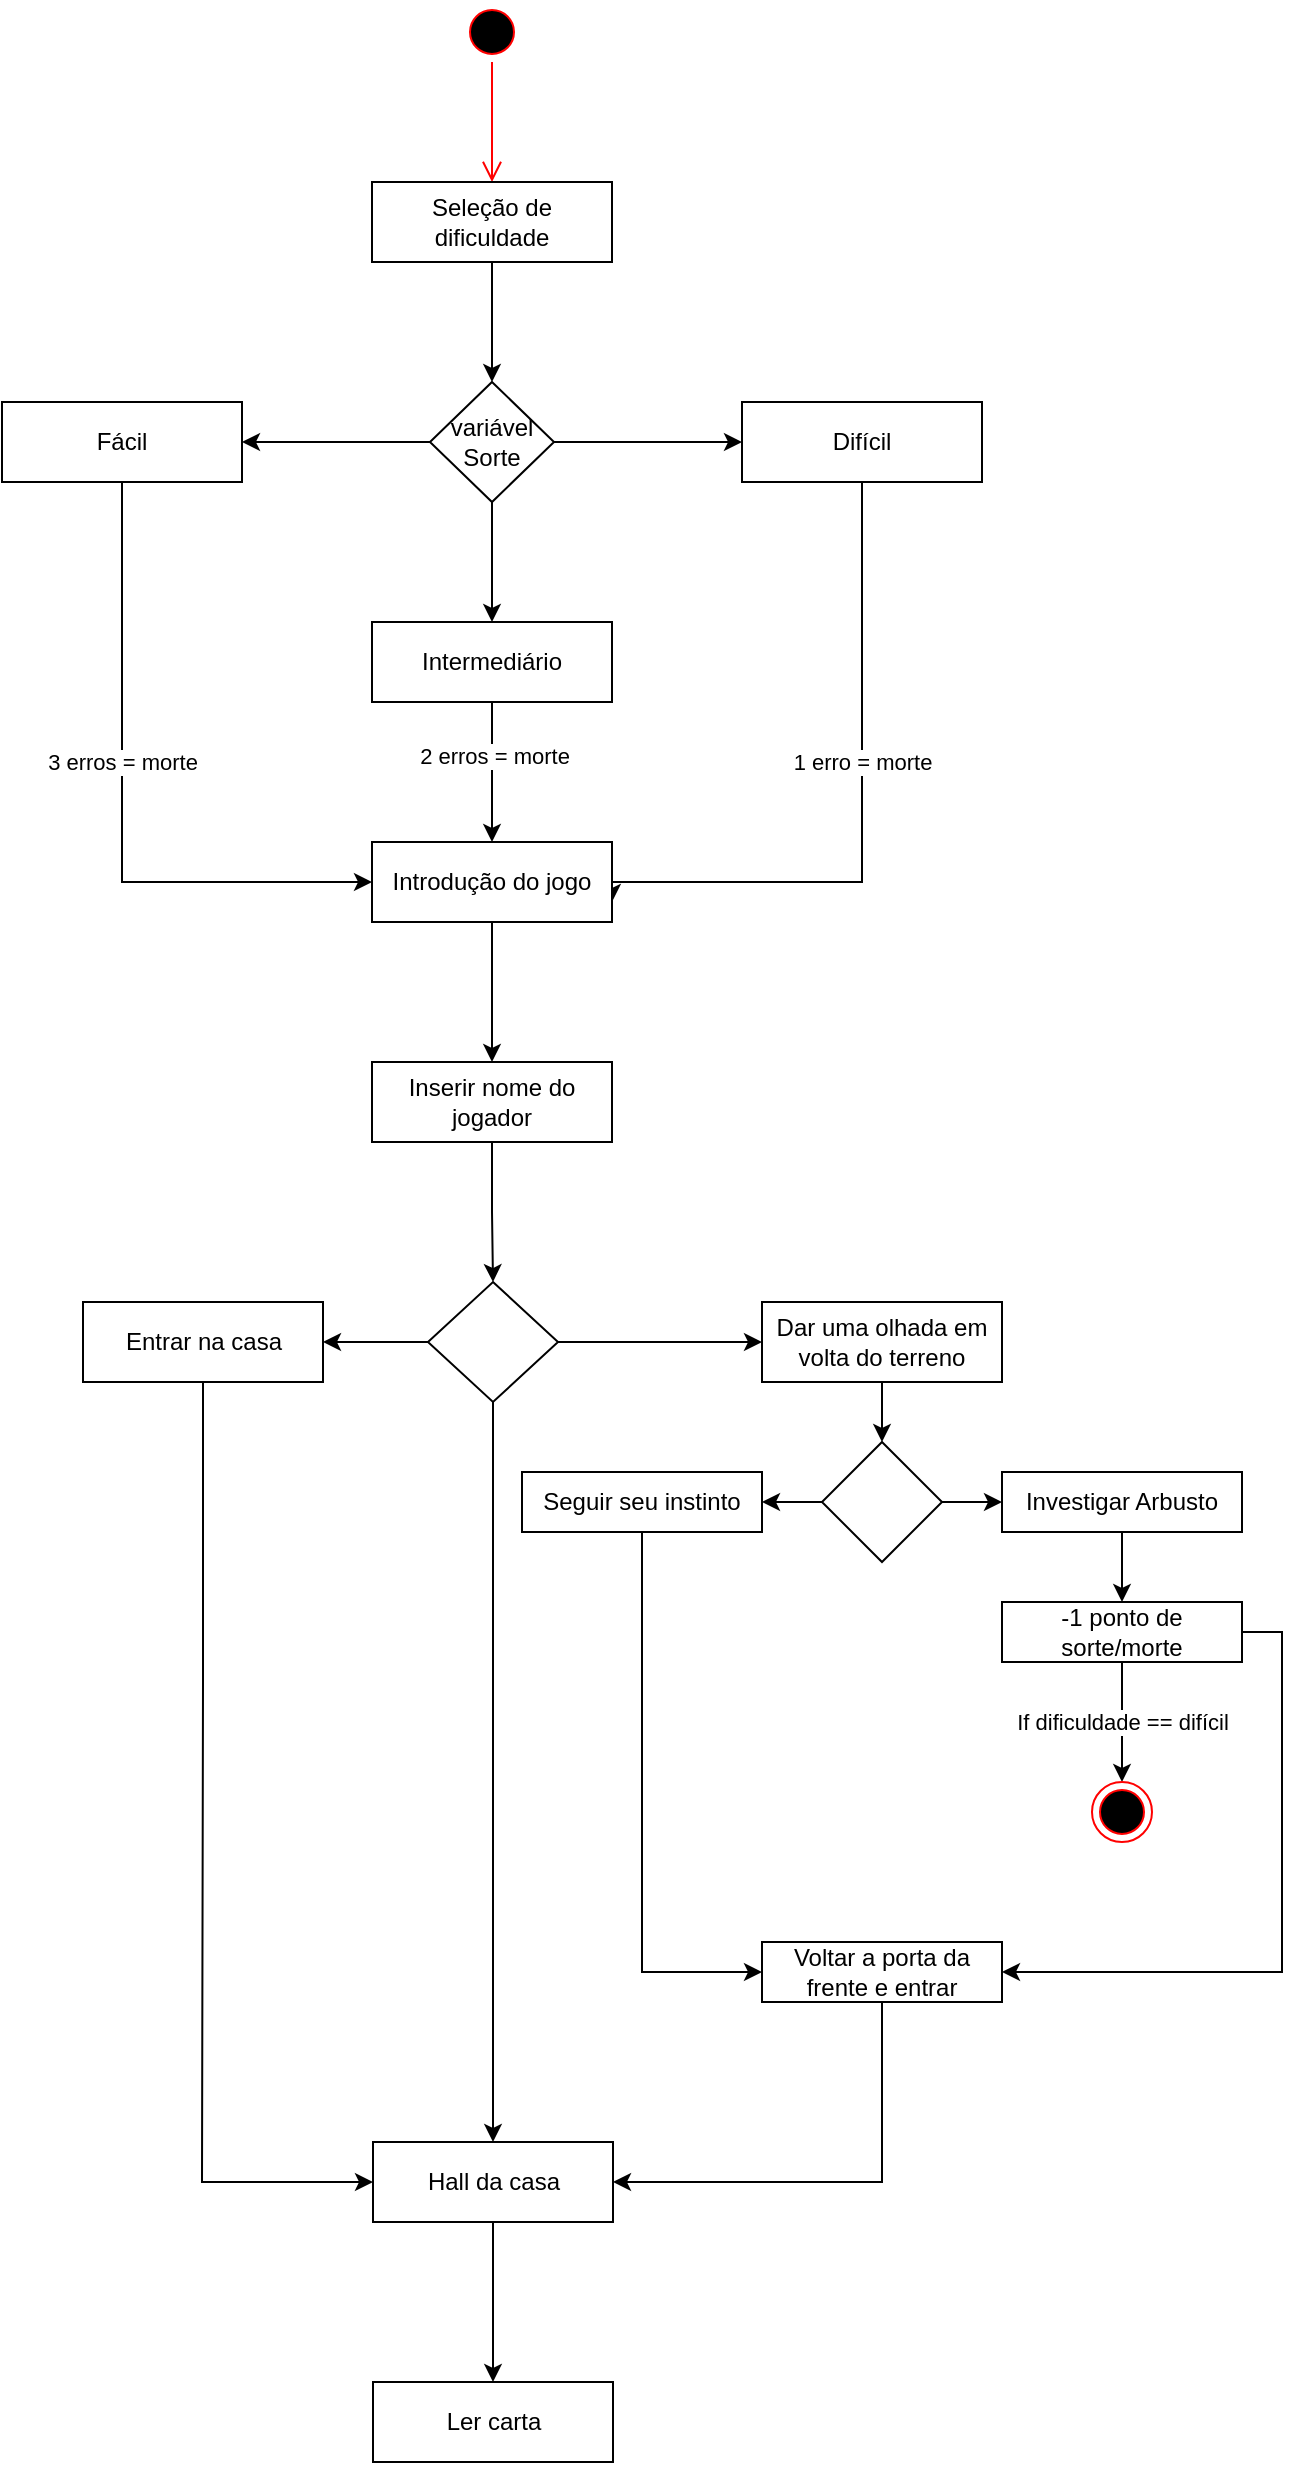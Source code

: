 <mxfile version="17.3.0" type="device"><diagram id="yGApNpUXno8zQaK_JDlH" name="Page-1"><mxGraphModel dx="1422" dy="762" grid="1" gridSize="10" guides="1" tooltips="1" connect="1" arrows="1" fold="1" page="1" pageScale="1" pageWidth="850" pageHeight="1100" math="0" shadow="0"><root><mxCell id="0"/><mxCell id="1" parent="0"/><mxCell id="1O-1c6cfVF_OkosnQJtz-1" value="" style="ellipse;html=1;shape=startState;fillColor=#000000;strokeColor=#ff0000;" vertex="1" parent="1"><mxGeometry x="410" width="30" height="30" as="geometry"/></mxCell><mxCell id="1O-1c6cfVF_OkosnQJtz-2" value="" style="edgeStyle=orthogonalEdgeStyle;html=1;verticalAlign=bottom;endArrow=open;endSize=8;strokeColor=#ff0000;rounded=0;" edge="1" source="1O-1c6cfVF_OkosnQJtz-1" parent="1"><mxGeometry relative="1" as="geometry"><mxPoint x="425" y="90" as="targetPoint"/></mxGeometry></mxCell><mxCell id="1O-1c6cfVF_OkosnQJtz-5" value="" style="edgeStyle=orthogonalEdgeStyle;rounded=0;orthogonalLoop=1;jettySize=auto;html=1;" edge="1" parent="1" source="1O-1c6cfVF_OkosnQJtz-3" target="1O-1c6cfVF_OkosnQJtz-4"><mxGeometry relative="1" as="geometry"/></mxCell><mxCell id="1O-1c6cfVF_OkosnQJtz-3" value="Seleção de dificuldade" style="whiteSpace=wrap;html=1;" vertex="1" parent="1"><mxGeometry x="365" y="90" width="120" height="40" as="geometry"/></mxCell><mxCell id="1O-1c6cfVF_OkosnQJtz-9" value="" style="edgeStyle=orthogonalEdgeStyle;rounded=0;orthogonalLoop=1;jettySize=auto;html=1;" edge="1" parent="1" source="1O-1c6cfVF_OkosnQJtz-4" target="1O-1c6cfVF_OkosnQJtz-8"><mxGeometry relative="1" as="geometry"/></mxCell><mxCell id="1O-1c6cfVF_OkosnQJtz-11" value="" style="edgeStyle=orthogonalEdgeStyle;rounded=0;orthogonalLoop=1;jettySize=auto;html=1;" edge="1" parent="1" source="1O-1c6cfVF_OkosnQJtz-4" target="1O-1c6cfVF_OkosnQJtz-10"><mxGeometry relative="1" as="geometry"/></mxCell><mxCell id="1O-1c6cfVF_OkosnQJtz-19" style="edgeStyle=orthogonalEdgeStyle;rounded=0;orthogonalLoop=1;jettySize=auto;html=1;exitX=1;exitY=0.5;exitDx=0;exitDy=0;entryX=0;entryY=0.5;entryDx=0;entryDy=0;" edge="1" parent="1" source="1O-1c6cfVF_OkosnQJtz-4" target="1O-1c6cfVF_OkosnQJtz-6"><mxGeometry relative="1" as="geometry"/></mxCell><mxCell id="1O-1c6cfVF_OkosnQJtz-4" value="variável Sorte" style="rhombus;whiteSpace=wrap;html=1;" vertex="1" parent="1"><mxGeometry x="394" y="190" width="62" height="60" as="geometry"/></mxCell><mxCell id="1O-1c6cfVF_OkosnQJtz-18" style="edgeStyle=orthogonalEdgeStyle;rounded=0;orthogonalLoop=1;jettySize=auto;html=1;entryX=1;entryY=0.75;entryDx=0;entryDy=0;" edge="1" parent="1" source="1O-1c6cfVF_OkosnQJtz-6" target="1O-1c6cfVF_OkosnQJtz-17"><mxGeometry relative="1" as="geometry"><Array as="points"><mxPoint x="610" y="440"/><mxPoint x="485" y="440"/></Array></mxGeometry></mxCell><mxCell id="1O-1c6cfVF_OkosnQJtz-20" value="1 erro = morte" style="edgeLabel;html=1;align=center;verticalAlign=middle;resizable=0;points=[];" vertex="1" connectable="0" parent="1O-1c6cfVF_OkosnQJtz-18"><mxGeometry x="-0.14" y="-1" relative="1" as="geometry"><mxPoint x="1" y="-4" as="offset"/></mxGeometry></mxCell><mxCell id="1O-1c6cfVF_OkosnQJtz-6" value="Difícil" style="whiteSpace=wrap;html=1;" vertex="1" parent="1"><mxGeometry x="550" y="200" width="120" height="40" as="geometry"/></mxCell><mxCell id="1O-1c6cfVF_OkosnQJtz-13" value="" style="edgeStyle=orthogonalEdgeStyle;rounded=0;orthogonalLoop=1;jettySize=auto;html=1;entryX=0;entryY=0.5;entryDx=0;entryDy=0;" edge="1" parent="1" source="1O-1c6cfVF_OkosnQJtz-8" target="1O-1c6cfVF_OkosnQJtz-17"><mxGeometry relative="1" as="geometry"><mxPoint x="240" y="450" as="targetPoint"/><Array as="points"><mxPoint x="240" y="440"/></Array></mxGeometry></mxCell><mxCell id="1O-1c6cfVF_OkosnQJtz-14" value="3 erros = morte" style="edgeLabel;html=1;align=center;verticalAlign=middle;resizable=0;points=[];" vertex="1" connectable="0" parent="1O-1c6cfVF_OkosnQJtz-13"><mxGeometry x="-0.28" relative="1" as="geometry"><mxPoint y="23" as="offset"/></mxGeometry></mxCell><mxCell id="1O-1c6cfVF_OkosnQJtz-8" value="Fácil" style="whiteSpace=wrap;html=1;" vertex="1" parent="1"><mxGeometry x="180" y="200" width="120" height="40" as="geometry"/></mxCell><mxCell id="1O-1c6cfVF_OkosnQJtz-15" style="edgeStyle=orthogonalEdgeStyle;rounded=0;orthogonalLoop=1;jettySize=auto;html=1;" edge="1" parent="1" source="1O-1c6cfVF_OkosnQJtz-10"><mxGeometry relative="1" as="geometry"><mxPoint x="425" y="420" as="targetPoint"/></mxGeometry></mxCell><mxCell id="1O-1c6cfVF_OkosnQJtz-16" value="2 erros = morte" style="edgeLabel;html=1;align=center;verticalAlign=middle;resizable=0;points=[];" vertex="1" connectable="0" parent="1O-1c6cfVF_OkosnQJtz-15"><mxGeometry x="-0.244" y="1" relative="1" as="geometry"><mxPoint as="offset"/></mxGeometry></mxCell><mxCell id="1O-1c6cfVF_OkosnQJtz-10" value="Intermediário" style="whiteSpace=wrap;html=1;" vertex="1" parent="1"><mxGeometry x="365" y="310" width="120" height="40" as="geometry"/></mxCell><mxCell id="1O-1c6cfVF_OkosnQJtz-22" value="" style="edgeStyle=orthogonalEdgeStyle;rounded=0;orthogonalLoop=1;jettySize=auto;html=1;" edge="1" parent="1" source="1O-1c6cfVF_OkosnQJtz-17" target="1O-1c6cfVF_OkosnQJtz-21"><mxGeometry relative="1" as="geometry"/></mxCell><mxCell id="1O-1c6cfVF_OkosnQJtz-17" value="Introdução do jogo" style="whiteSpace=wrap;html=1;" vertex="1" parent="1"><mxGeometry x="365" y="420" width="120" height="40" as="geometry"/></mxCell><mxCell id="1O-1c6cfVF_OkosnQJtz-32" value="" style="edgeStyle=orthogonalEdgeStyle;rounded=0;orthogonalLoop=1;jettySize=auto;html=1;" edge="1" parent="1" source="1O-1c6cfVF_OkosnQJtz-21" target="1O-1c6cfVF_OkosnQJtz-31"><mxGeometry relative="1" as="geometry"/></mxCell><mxCell id="1O-1c6cfVF_OkosnQJtz-21" value="Inserir nome do jogador" style="whiteSpace=wrap;html=1;" vertex="1" parent="1"><mxGeometry x="365" y="530" width="120" height="40" as="geometry"/></mxCell><mxCell id="1O-1c6cfVF_OkosnQJtz-34" value="" style="edgeStyle=orthogonalEdgeStyle;rounded=0;orthogonalLoop=1;jettySize=auto;html=1;" edge="1" parent="1" source="1O-1c6cfVF_OkosnQJtz-31" target="1O-1c6cfVF_OkosnQJtz-33"><mxGeometry relative="1" as="geometry"/></mxCell><mxCell id="1O-1c6cfVF_OkosnQJtz-36" value="" style="edgeStyle=orthogonalEdgeStyle;rounded=0;orthogonalLoop=1;jettySize=auto;html=1;" edge="1" parent="1" source="1O-1c6cfVF_OkosnQJtz-31" target="1O-1c6cfVF_OkosnQJtz-35"><mxGeometry relative="1" as="geometry"/></mxCell><mxCell id="1O-1c6cfVF_OkosnQJtz-41" value="" style="edgeStyle=orthogonalEdgeStyle;rounded=0;orthogonalLoop=1;jettySize=auto;html=1;" edge="1" parent="1" source="1O-1c6cfVF_OkosnQJtz-31" target="1O-1c6cfVF_OkosnQJtz-40"><mxGeometry relative="1" as="geometry"/></mxCell><mxCell id="1O-1c6cfVF_OkosnQJtz-31" value="" style="rhombus;whiteSpace=wrap;html=1;" vertex="1" parent="1"><mxGeometry x="393" y="640" width="65" height="60" as="geometry"/></mxCell><mxCell id="1O-1c6cfVF_OkosnQJtz-45" value="" style="edgeStyle=orthogonalEdgeStyle;rounded=0;orthogonalLoop=1;jettySize=auto;html=1;" edge="1" parent="1" source="1O-1c6cfVF_OkosnQJtz-33" target="1O-1c6cfVF_OkosnQJtz-44"><mxGeometry relative="1" as="geometry"/></mxCell><mxCell id="1O-1c6cfVF_OkosnQJtz-33" value="Dar uma olhada em volta do terreno" style="whiteSpace=wrap;html=1;" vertex="1" parent="1"><mxGeometry x="560" y="650" width="120" height="40" as="geometry"/></mxCell><mxCell id="1O-1c6cfVF_OkosnQJtz-37" style="edgeStyle=orthogonalEdgeStyle;rounded=0;orthogonalLoop=1;jettySize=auto;html=1;entryX=0;entryY=0.5;entryDx=0;entryDy=0;" edge="1" parent="1" source="1O-1c6cfVF_OkosnQJtz-35" target="1O-1c6cfVF_OkosnQJtz-40"><mxGeometry relative="1" as="geometry"><mxPoint x="360" y="1090" as="targetPoint"/><Array as="points"><mxPoint x="281" y="840"/><mxPoint x="280" y="1090"/></Array></mxGeometry></mxCell><mxCell id="1O-1c6cfVF_OkosnQJtz-35" value="Entrar na casa" style="whiteSpace=wrap;html=1;" vertex="1" parent="1"><mxGeometry x="220.5" y="650" width="120" height="40" as="geometry"/></mxCell><mxCell id="1O-1c6cfVF_OkosnQJtz-64" value="" style="edgeStyle=orthogonalEdgeStyle;rounded=0;orthogonalLoop=1;jettySize=auto;html=1;" edge="1" parent="1" source="1O-1c6cfVF_OkosnQJtz-40" target="1O-1c6cfVF_OkosnQJtz-63"><mxGeometry relative="1" as="geometry"/></mxCell><mxCell id="1O-1c6cfVF_OkosnQJtz-40" value="Hall da casa" style="whiteSpace=wrap;html=1;" vertex="1" parent="1"><mxGeometry x="365.5" y="1070" width="120" height="40" as="geometry"/></mxCell><mxCell id="1O-1c6cfVF_OkosnQJtz-47" value="" style="edgeStyle=orthogonalEdgeStyle;rounded=0;orthogonalLoop=1;jettySize=auto;html=1;" edge="1" parent="1" source="1O-1c6cfVF_OkosnQJtz-44" target="1O-1c6cfVF_OkosnQJtz-46"><mxGeometry relative="1" as="geometry"/></mxCell><mxCell id="1O-1c6cfVF_OkosnQJtz-52" value="" style="edgeStyle=orthogonalEdgeStyle;rounded=0;orthogonalLoop=1;jettySize=auto;html=1;" edge="1" parent="1" source="1O-1c6cfVF_OkosnQJtz-44" target="1O-1c6cfVF_OkosnQJtz-51"><mxGeometry relative="1" as="geometry"/></mxCell><mxCell id="1O-1c6cfVF_OkosnQJtz-44" value="" style="rhombus;whiteSpace=wrap;html=1;" vertex="1" parent="1"><mxGeometry x="590" y="720" width="60" height="60" as="geometry"/></mxCell><mxCell id="1O-1c6cfVF_OkosnQJtz-49" value="" style="edgeStyle=orthogonalEdgeStyle;rounded=0;orthogonalLoop=1;jettySize=auto;html=1;" edge="1" parent="1" source="1O-1c6cfVF_OkosnQJtz-46" target="1O-1c6cfVF_OkosnQJtz-48"><mxGeometry relative="1" as="geometry"/></mxCell><mxCell id="1O-1c6cfVF_OkosnQJtz-46" value="Investigar Arbusto" style="whiteSpace=wrap;html=1;" vertex="1" parent="1"><mxGeometry x="680" y="735" width="120" height="30" as="geometry"/></mxCell><mxCell id="1O-1c6cfVF_OkosnQJtz-56" value="If dificuldade == difícil" style="edgeStyle=orthogonalEdgeStyle;rounded=0;orthogonalLoop=1;jettySize=auto;html=1;" edge="1" parent="1" source="1O-1c6cfVF_OkosnQJtz-48" target="1O-1c6cfVF_OkosnQJtz-53"><mxGeometry relative="1" as="geometry"><Array as="points"><mxPoint x="740" y="850"/><mxPoint x="740" y="850"/></Array></mxGeometry></mxCell><mxCell id="1O-1c6cfVF_OkosnQJtz-61" style="edgeStyle=orthogonalEdgeStyle;rounded=0;orthogonalLoop=1;jettySize=auto;html=1;exitX=1;exitY=0.5;exitDx=0;exitDy=0;entryX=1;entryY=0.5;entryDx=0;entryDy=0;" edge="1" parent="1" source="1O-1c6cfVF_OkosnQJtz-48" target="1O-1c6cfVF_OkosnQJtz-59"><mxGeometry relative="1" as="geometry"/></mxCell><mxCell id="1O-1c6cfVF_OkosnQJtz-48" value="-1 ponto de sorte/morte" style="whiteSpace=wrap;html=1;" vertex="1" parent="1"><mxGeometry x="680" y="800" width="120" height="30" as="geometry"/></mxCell><mxCell id="1O-1c6cfVF_OkosnQJtz-60" value="" style="edgeStyle=orthogonalEdgeStyle;rounded=0;orthogonalLoop=1;jettySize=auto;html=1;" edge="1" parent="1" source="1O-1c6cfVF_OkosnQJtz-51" target="1O-1c6cfVF_OkosnQJtz-59"><mxGeometry relative="1" as="geometry"><Array as="points"><mxPoint x="500" y="985"/></Array></mxGeometry></mxCell><mxCell id="1O-1c6cfVF_OkosnQJtz-51" value="Seguir seu instinto" style="whiteSpace=wrap;html=1;" vertex="1" parent="1"><mxGeometry x="440" y="735" width="120" height="30" as="geometry"/></mxCell><mxCell id="1O-1c6cfVF_OkosnQJtz-53" value="" style="ellipse;html=1;shape=endState;fillColor=#000000;strokeColor=#ff0000;" vertex="1" parent="1"><mxGeometry x="725" y="890" width="30" height="30" as="geometry"/></mxCell><mxCell id="1O-1c6cfVF_OkosnQJtz-62" style="edgeStyle=orthogonalEdgeStyle;rounded=0;orthogonalLoop=1;jettySize=auto;html=1;entryX=1;entryY=0.5;entryDx=0;entryDy=0;" edge="1" parent="1" source="1O-1c6cfVF_OkosnQJtz-59" target="1O-1c6cfVF_OkosnQJtz-40"><mxGeometry relative="1" as="geometry"><Array as="points"><mxPoint x="620" y="1090"/></Array></mxGeometry></mxCell><mxCell id="1O-1c6cfVF_OkosnQJtz-59" value="Voltar a porta da frente e entrar" style="whiteSpace=wrap;html=1;" vertex="1" parent="1"><mxGeometry x="560" y="970" width="120" height="30" as="geometry"/></mxCell><mxCell id="1O-1c6cfVF_OkosnQJtz-63" value="Ler carta" style="whiteSpace=wrap;html=1;" vertex="1" parent="1"><mxGeometry x="365.5" y="1190" width="120" height="40" as="geometry"/></mxCell></root></mxGraphModel></diagram></mxfile>